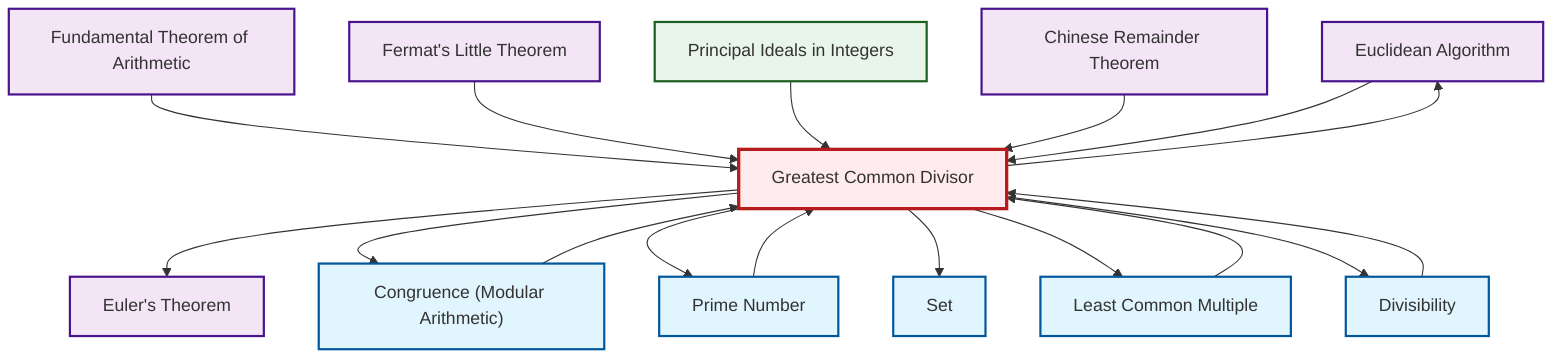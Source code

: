 graph TD
    classDef definition fill:#e1f5fe,stroke:#01579b,stroke-width:2px
    classDef theorem fill:#f3e5f5,stroke:#4a148c,stroke-width:2px
    classDef axiom fill:#fff3e0,stroke:#e65100,stroke-width:2px
    classDef example fill:#e8f5e9,stroke:#1b5e20,stroke-width:2px
    classDef current fill:#ffebee,stroke:#b71c1c,stroke-width:3px
    thm-euclidean-algorithm["Euclidean Algorithm"]:::theorem
    thm-fermat-little["Fermat's Little Theorem"]:::theorem
    def-congruence["Congruence (Modular Arithmetic)"]:::definition
    ex-principal-ideal["Principal Ideals in Integers"]:::example
    def-lcm["Least Common Multiple"]:::definition
    thm-euler["Euler's Theorem"]:::theorem
    def-divisibility["Divisibility"]:::definition
    def-set["Set"]:::definition
    def-prime["Prime Number"]:::definition
    thm-fundamental-arithmetic["Fundamental Theorem of Arithmetic"]:::theorem
    thm-chinese-remainder["Chinese Remainder Theorem"]:::theorem
    def-gcd["Greatest Common Divisor"]:::definition
    def-gcd --> thm-euler
    def-congruence --> def-gcd
    def-gcd --> def-congruence
    thm-fundamental-arithmetic --> def-gcd
    thm-fermat-little --> def-gcd
    def-divisibility --> def-gcd
    def-gcd --> def-prime
    def-gcd --> def-set
    ex-principal-ideal --> def-gcd
    def-gcd --> def-lcm
    def-prime --> def-gcd
    def-gcd --> thm-euclidean-algorithm
    thm-chinese-remainder --> def-gcd
    def-gcd --> def-divisibility
    thm-euclidean-algorithm --> def-gcd
    def-lcm --> def-gcd
    class def-gcd current